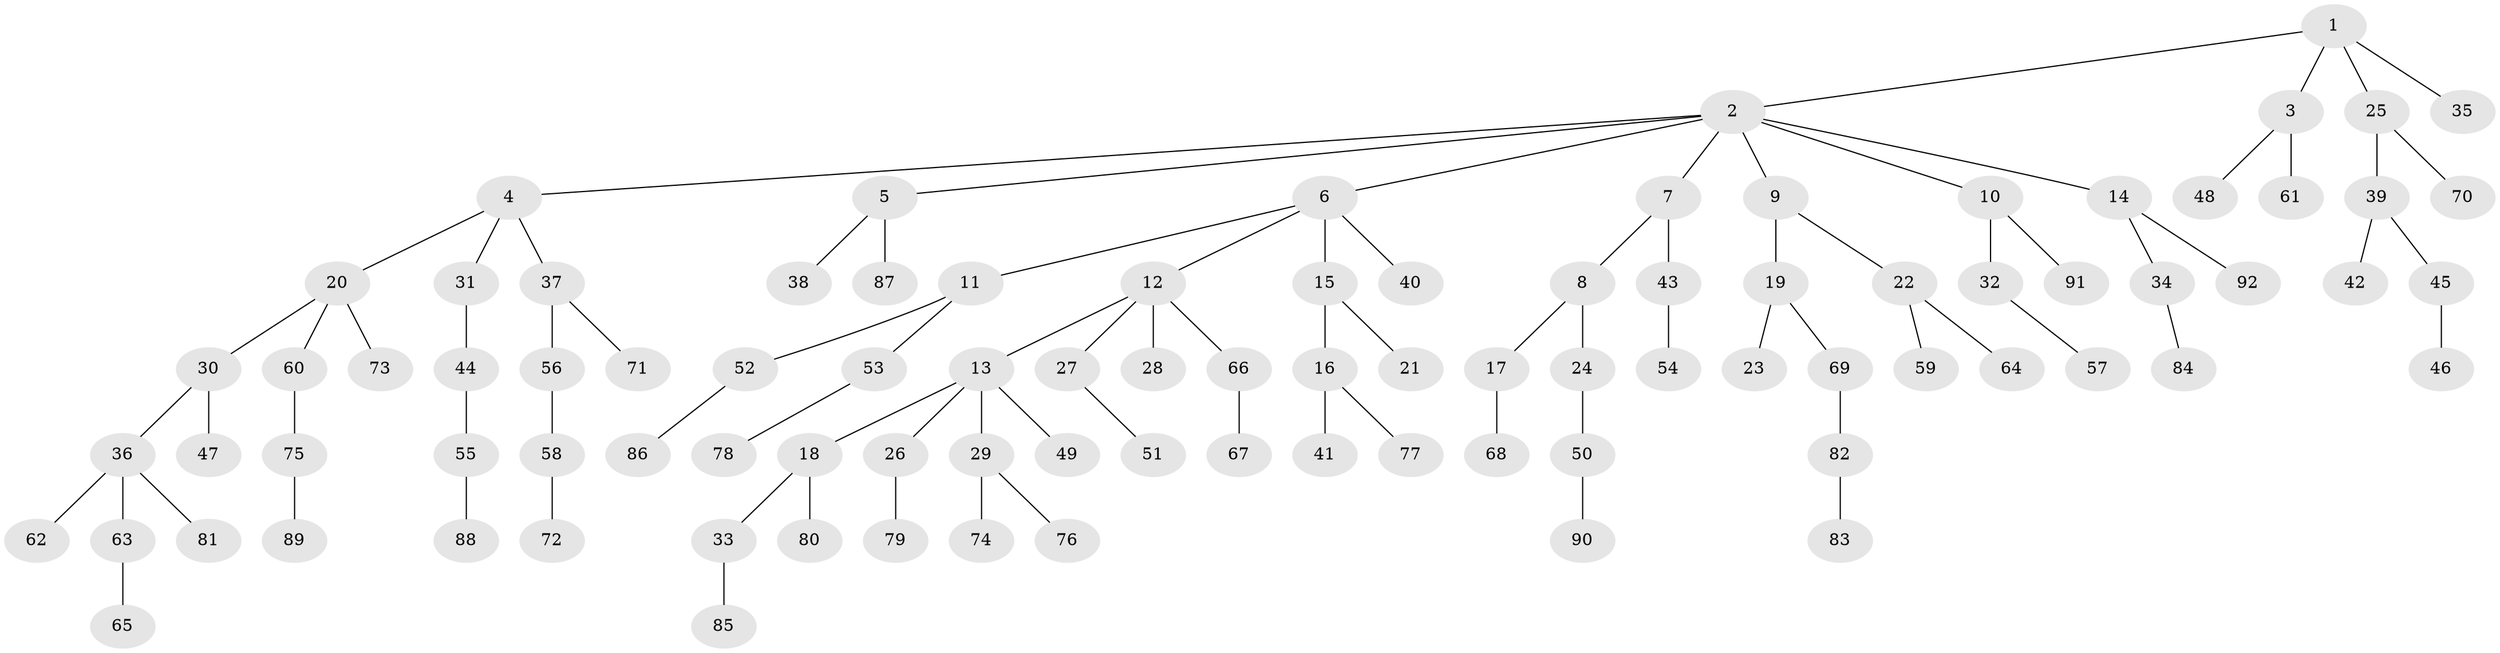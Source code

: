 // Generated by graph-tools (version 1.1) at 2025/11/02/27/25 16:11:27]
// undirected, 92 vertices, 91 edges
graph export_dot {
graph [start="1"]
  node [color=gray90,style=filled];
  1;
  2;
  3;
  4;
  5;
  6;
  7;
  8;
  9;
  10;
  11;
  12;
  13;
  14;
  15;
  16;
  17;
  18;
  19;
  20;
  21;
  22;
  23;
  24;
  25;
  26;
  27;
  28;
  29;
  30;
  31;
  32;
  33;
  34;
  35;
  36;
  37;
  38;
  39;
  40;
  41;
  42;
  43;
  44;
  45;
  46;
  47;
  48;
  49;
  50;
  51;
  52;
  53;
  54;
  55;
  56;
  57;
  58;
  59;
  60;
  61;
  62;
  63;
  64;
  65;
  66;
  67;
  68;
  69;
  70;
  71;
  72;
  73;
  74;
  75;
  76;
  77;
  78;
  79;
  80;
  81;
  82;
  83;
  84;
  85;
  86;
  87;
  88;
  89;
  90;
  91;
  92;
  1 -- 2;
  1 -- 3;
  1 -- 25;
  1 -- 35;
  2 -- 4;
  2 -- 5;
  2 -- 6;
  2 -- 7;
  2 -- 9;
  2 -- 10;
  2 -- 14;
  3 -- 48;
  3 -- 61;
  4 -- 20;
  4 -- 31;
  4 -- 37;
  5 -- 38;
  5 -- 87;
  6 -- 11;
  6 -- 12;
  6 -- 15;
  6 -- 40;
  7 -- 8;
  7 -- 43;
  8 -- 17;
  8 -- 24;
  9 -- 19;
  9 -- 22;
  10 -- 32;
  10 -- 91;
  11 -- 52;
  11 -- 53;
  12 -- 13;
  12 -- 27;
  12 -- 28;
  12 -- 66;
  13 -- 18;
  13 -- 26;
  13 -- 29;
  13 -- 49;
  14 -- 34;
  14 -- 92;
  15 -- 16;
  15 -- 21;
  16 -- 41;
  16 -- 77;
  17 -- 68;
  18 -- 33;
  18 -- 80;
  19 -- 23;
  19 -- 69;
  20 -- 30;
  20 -- 60;
  20 -- 73;
  22 -- 59;
  22 -- 64;
  24 -- 50;
  25 -- 39;
  25 -- 70;
  26 -- 79;
  27 -- 51;
  29 -- 74;
  29 -- 76;
  30 -- 36;
  30 -- 47;
  31 -- 44;
  32 -- 57;
  33 -- 85;
  34 -- 84;
  36 -- 62;
  36 -- 63;
  36 -- 81;
  37 -- 56;
  37 -- 71;
  39 -- 42;
  39 -- 45;
  43 -- 54;
  44 -- 55;
  45 -- 46;
  50 -- 90;
  52 -- 86;
  53 -- 78;
  55 -- 88;
  56 -- 58;
  58 -- 72;
  60 -- 75;
  63 -- 65;
  66 -- 67;
  69 -- 82;
  75 -- 89;
  82 -- 83;
}
